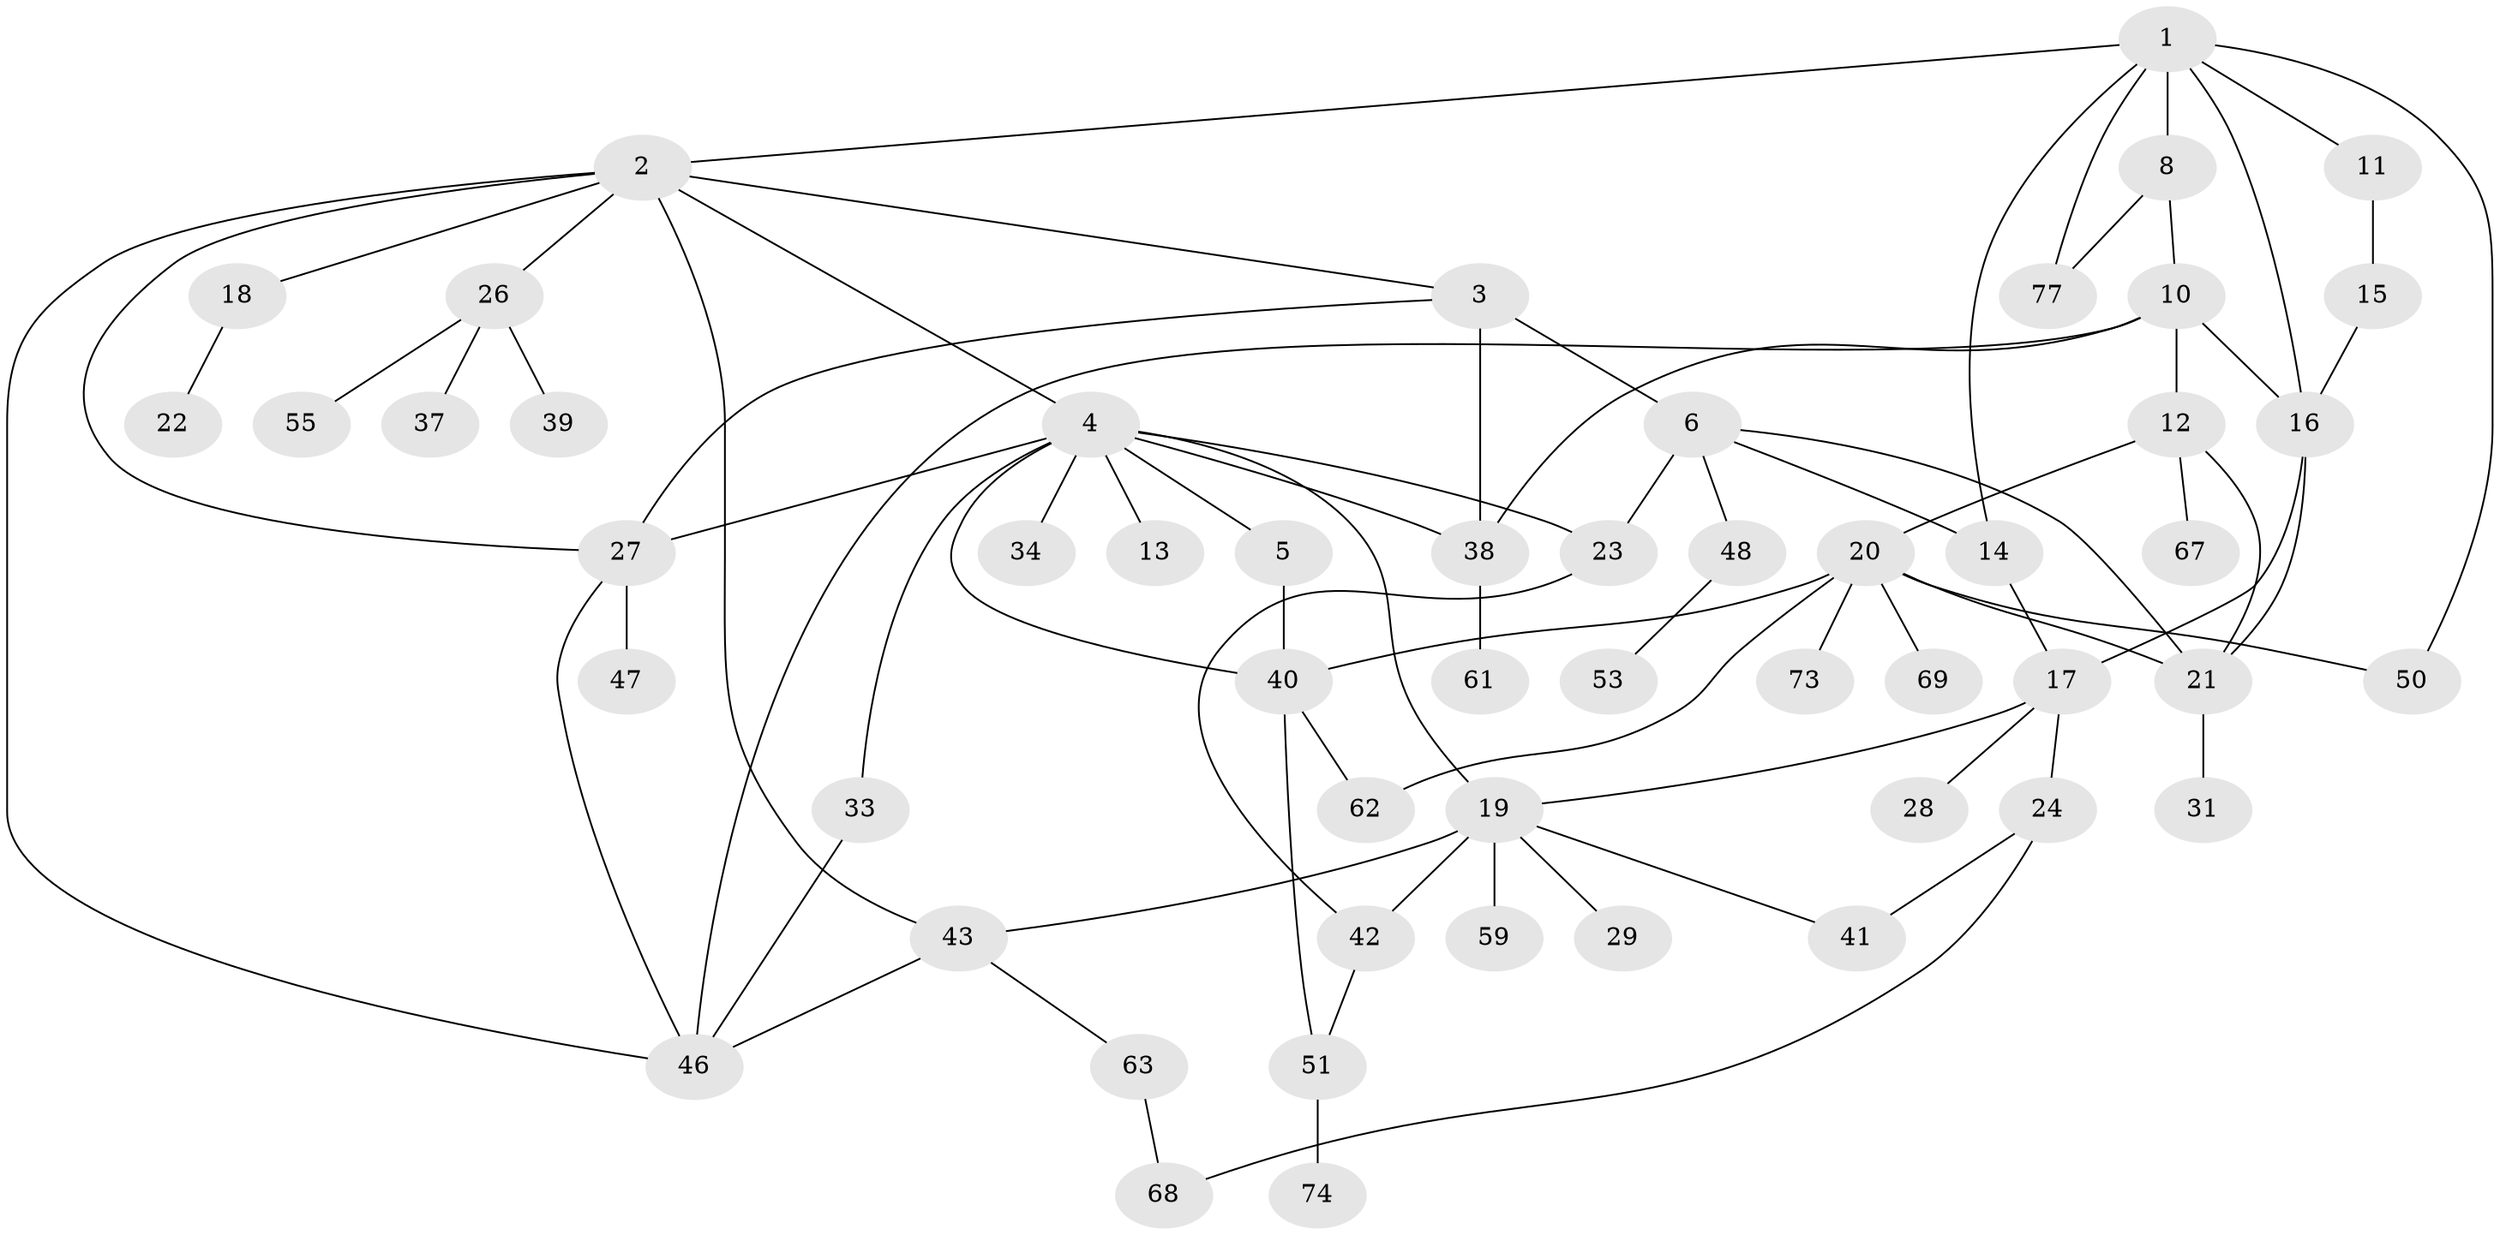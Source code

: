 // Generated by graph-tools (version 1.1) at 2025/23/03/03/25 07:23:35]
// undirected, 53 vertices, 79 edges
graph export_dot {
graph [start="1"]
  node [color=gray90,style=filled];
  1 [super="+7"];
  2 [super="+45"];
  3 [super="+35"];
  4 [super="+9"];
  5;
  6 [super="+52"];
  8;
  10 [super="+56"];
  11;
  12;
  13 [super="+32"];
  14;
  15;
  16 [super="+71"];
  17 [super="+49"];
  18;
  19 [super="+54"];
  20 [super="+30"];
  21 [super="+75"];
  22;
  23;
  24 [super="+25"];
  26;
  27 [super="+36"];
  28;
  29;
  31;
  33;
  34;
  37;
  38 [super="+58"];
  39 [super="+76"];
  40;
  41 [super="+44"];
  42 [super="+72"];
  43 [super="+60"];
  46 [super="+65"];
  47 [super="+57"];
  48;
  50 [super="+70"];
  51 [super="+66"];
  53;
  55 [super="+64"];
  59;
  61;
  62;
  63;
  67;
  68;
  69;
  73;
  74;
  77;
  1 -- 2;
  1 -- 11;
  1 -- 8;
  1 -- 77;
  1 -- 14;
  1 -- 50;
  1 -- 16;
  2 -- 3;
  2 -- 4;
  2 -- 18;
  2 -- 26;
  2 -- 43;
  2 -- 27;
  2 -- 46;
  3 -- 6 [weight=2];
  3 -- 27;
  3 -- 38;
  4 -- 5;
  4 -- 27;
  4 -- 33;
  4 -- 34;
  4 -- 38;
  4 -- 40;
  4 -- 13;
  4 -- 19;
  4 -- 23;
  5 -- 40;
  6 -- 48;
  6 -- 21;
  6 -- 14;
  6 -- 23;
  8 -- 10;
  8 -- 77;
  10 -- 12;
  10 -- 16;
  10 -- 46;
  10 -- 38;
  11 -- 15;
  12 -- 20;
  12 -- 67;
  12 -- 21;
  14 -- 17;
  15 -- 16;
  16 -- 17;
  16 -- 21;
  17 -- 24;
  17 -- 28;
  17 -- 19;
  18 -- 22;
  19 -- 29;
  19 -- 41;
  19 -- 59;
  19 -- 43;
  19 -- 42;
  20 -- 21;
  20 -- 40;
  20 -- 73;
  20 -- 50;
  20 -- 69;
  20 -- 62;
  21 -- 31;
  23 -- 42;
  24 -- 68;
  24 -- 41;
  26 -- 37;
  26 -- 39;
  26 -- 55;
  27 -- 46;
  27 -- 47;
  33 -- 46;
  38 -- 61;
  40 -- 51;
  40 -- 62;
  42 -- 51;
  43 -- 46;
  43 -- 63;
  48 -- 53;
  51 -- 74;
  63 -- 68;
}
